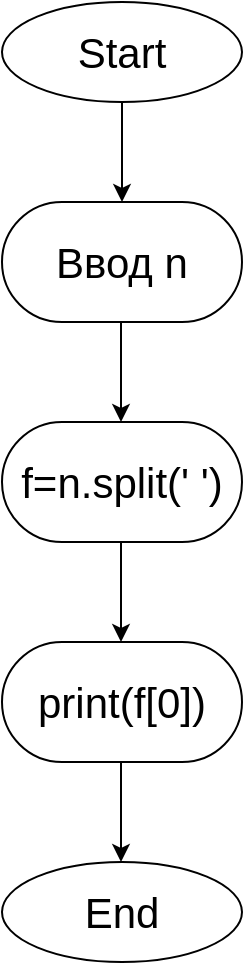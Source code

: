 <mxfile version="14.6.13" type="github">
  <diagram id="wI5i0-9L8oOKrW5WsaNg" name="Page-1">
    <mxGraphModel dx="1038" dy="580" grid="1" gridSize="10" guides="1" tooltips="1" connect="1" arrows="1" fold="1" page="1" pageScale="1" pageWidth="827" pageHeight="1169" math="0" shadow="0">
      <root>
        <mxCell id="0" />
        <mxCell id="1" parent="0" />
        <mxCell id="dOYxH31xg313woGToDFT-1" value="Start" style="ellipse;whiteSpace=wrap;html=1;fontSize=21;" vertex="1" parent="1">
          <mxGeometry x="150" y="50" width="120" height="50" as="geometry" />
        </mxCell>
        <mxCell id="dOYxH31xg313woGToDFT-2" value="" style="endArrow=classic;html=1;fontSize=21;" edge="1" parent="1">
          <mxGeometry width="50" height="50" relative="1" as="geometry">
            <mxPoint x="210" y="100" as="sourcePoint" />
            <mxPoint x="210" y="150" as="targetPoint" />
          </mxGeometry>
        </mxCell>
        <mxCell id="dOYxH31xg313woGToDFT-5" value="Ввод n" style="rounded=1;whiteSpace=wrap;html=1;fontSize=21;arcSize=50;" vertex="1" parent="1">
          <mxGeometry x="150" y="150" width="120" height="60" as="geometry" />
        </mxCell>
        <mxCell id="dOYxH31xg313woGToDFT-6" value="" style="endArrow=classic;html=1;fontSize=21;" edge="1" parent="1">
          <mxGeometry width="50" height="50" relative="1" as="geometry">
            <mxPoint x="209.5" y="210" as="sourcePoint" />
            <mxPoint x="209.5" y="260" as="targetPoint" />
          </mxGeometry>
        </mxCell>
        <mxCell id="dOYxH31xg313woGToDFT-7" value="f=n.split(&#39; &#39;)" style="rounded=1;whiteSpace=wrap;html=1;fontSize=21;arcSize=50;" vertex="1" parent="1">
          <mxGeometry x="150" y="260" width="120" height="60" as="geometry" />
        </mxCell>
        <mxCell id="dOYxH31xg313woGToDFT-8" value="" style="endArrow=classic;html=1;fontSize=21;" edge="1" parent="1">
          <mxGeometry width="50" height="50" relative="1" as="geometry">
            <mxPoint x="209.5" y="320" as="sourcePoint" />
            <mxPoint x="209.5" y="370" as="targetPoint" />
          </mxGeometry>
        </mxCell>
        <mxCell id="dOYxH31xg313woGToDFT-9" value="print(f[0])" style="rounded=1;whiteSpace=wrap;html=1;fontSize=21;arcSize=50;" vertex="1" parent="1">
          <mxGeometry x="150" y="370" width="120" height="60" as="geometry" />
        </mxCell>
        <mxCell id="dOYxH31xg313woGToDFT-10" value="" style="endArrow=classic;html=1;fontSize=21;" edge="1" parent="1">
          <mxGeometry width="50" height="50" relative="1" as="geometry">
            <mxPoint x="209.5" y="430" as="sourcePoint" />
            <mxPoint x="209.5" y="480" as="targetPoint" />
          </mxGeometry>
        </mxCell>
        <mxCell id="dOYxH31xg313woGToDFT-11" value="End" style="ellipse;whiteSpace=wrap;html=1;fontSize=21;" vertex="1" parent="1">
          <mxGeometry x="150" y="480" width="120" height="50" as="geometry" />
        </mxCell>
      </root>
    </mxGraphModel>
  </diagram>
</mxfile>

